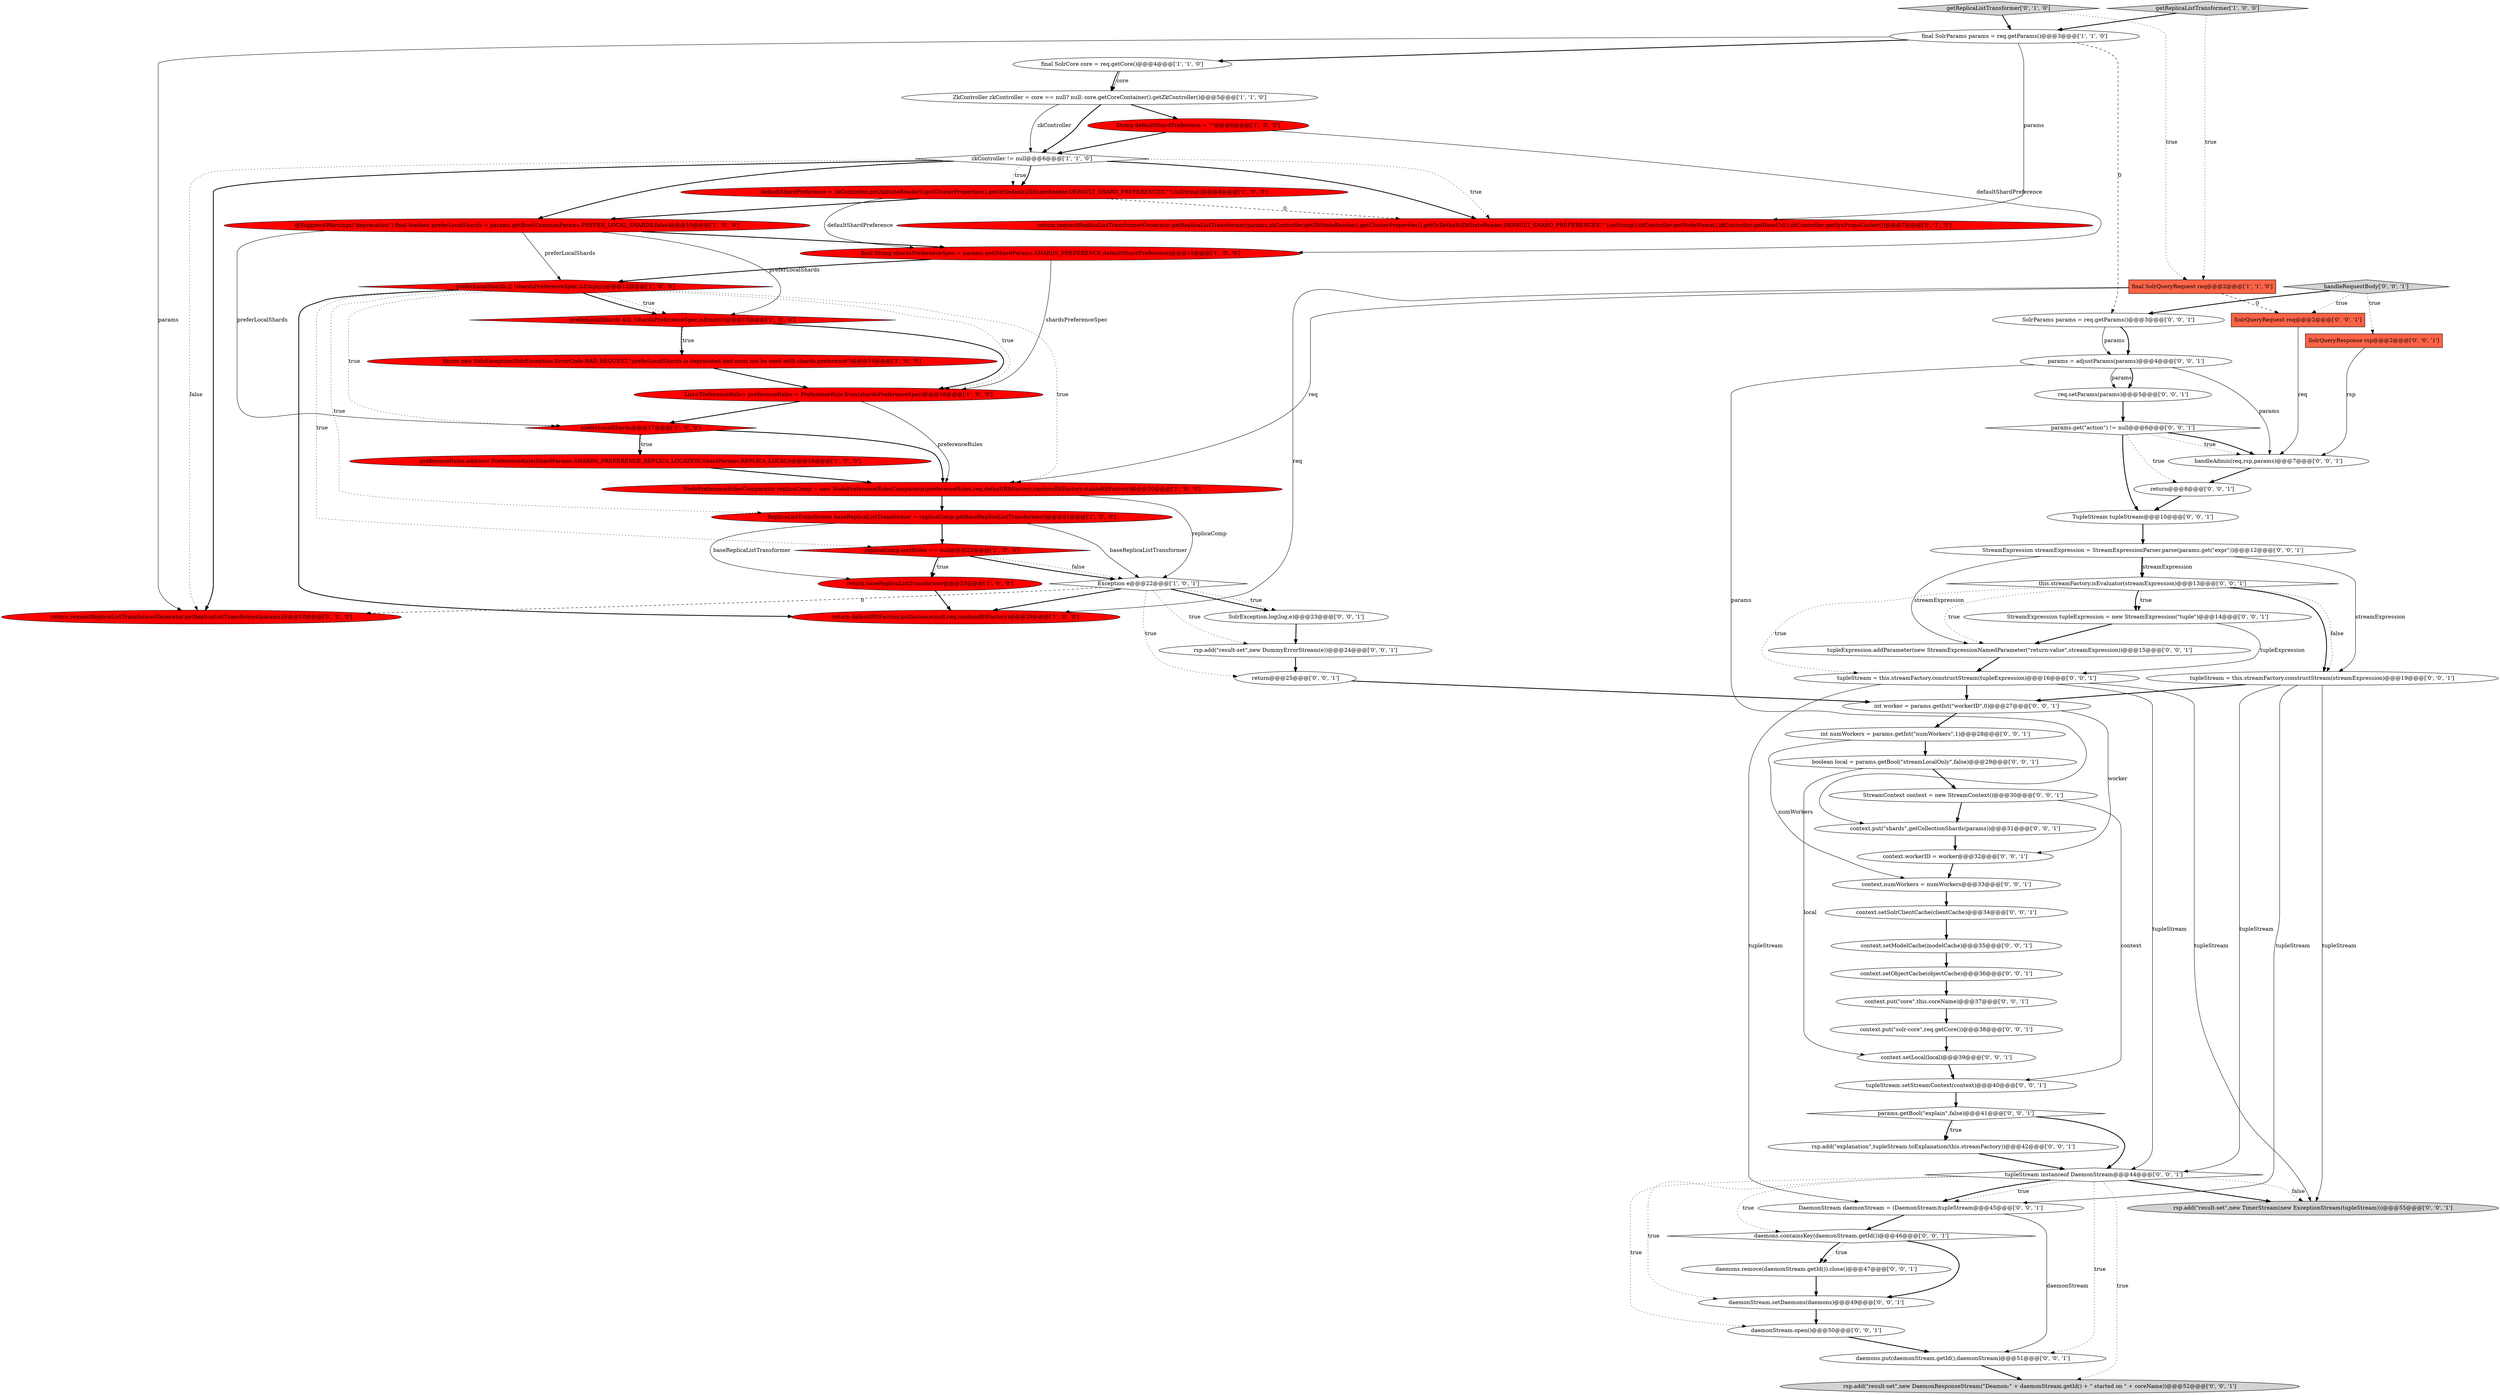 digraph {
17 [style = filled, label = "replicaComp.sortRules == null@@@22@@@['1', '0', '0']", fillcolor = red, shape = diamond image = "AAA1AAABBB1BBB"];
44 [style = filled, label = "params = adjustParams(params)@@@4@@@['0', '0', '1']", fillcolor = white, shape = ellipse image = "AAA0AAABBB3BBB"];
59 [style = filled, label = "boolean local = params.getBool(\"streamLocalOnly\",false)@@@29@@@['0', '0', '1']", fillcolor = white, shape = ellipse image = "AAA0AAABBB3BBB"];
4 [style = filled, label = "throw new SolrException(SolrException.ErrorCode.BAD_REQUEST,\"preferLocalShards is deprecated and must not be used with shards.preference\")@@@14@@@['1', '0', '0']", fillcolor = red, shape = ellipse image = "AAA1AAABBB1BBB"];
1 [style = filled, label = "Exception e@@@22@@@['1', '0', '1']", fillcolor = white, shape = diamond image = "AAA0AAABBB1BBB"];
13 [style = filled, label = "List<PreferenceRule> preferenceRules = PreferenceRule.from(shardsPreferenceSpec)@@@16@@@['1', '0', '0']", fillcolor = red, shape = ellipse image = "AAA1AAABBB1BBB"];
29 [style = filled, label = "SolrQueryResponse rsp@@@2@@@['0', '0', '1']", fillcolor = tomato, shape = box image = "AAA0AAABBB3BBB"];
31 [style = filled, label = "this.streamFactory.isEvaluator(streamExpression)@@@13@@@['0', '0', '1']", fillcolor = white, shape = diamond image = "AAA0AAABBB3BBB"];
50 [style = filled, label = "daemons.put(daemonStream.getId(),daemonStream)@@@51@@@['0', '0', '1']", fillcolor = white, shape = ellipse image = "AAA0AAABBB3BBB"];
26 [style = filled, label = "context.put(\"core\",this.coreName)@@@37@@@['0', '0', '1']", fillcolor = white, shape = ellipse image = "AAA0AAABBB3BBB"];
7 [style = filled, label = "final SolrQueryRequest req@@@2@@@['1', '1', '0']", fillcolor = tomato, shape = box image = "AAA0AAABBB1BBB"];
64 [style = filled, label = "params.get(\"action\") != null@@@6@@@['0', '0', '1']", fillcolor = white, shape = diamond image = "AAA0AAABBB3BBB"];
54 [style = filled, label = "rsp.add(\"result-set\",new DummyErrorStream(e))@@@24@@@['0', '0', '1']", fillcolor = white, shape = ellipse image = "AAA0AAABBB3BBB"];
9 [style = filled, label = "@SuppressWarnings(\"deprecation\") final boolean preferLocalShards = params.getBool(CommonParams.PREFER_LOCAL_SHARDS,false)@@@10@@@['1', '0', '0']", fillcolor = red, shape = ellipse image = "AAA1AAABBB1BBB"];
40 [style = filled, label = "return@@@25@@@['0', '0', '1']", fillcolor = white, shape = ellipse image = "AAA0AAABBB3BBB"];
61 [style = filled, label = "daemonStream.setDaemons(daemons)@@@49@@@['0', '0', '1']", fillcolor = white, shape = ellipse image = "AAA0AAABBB3BBB"];
12 [style = filled, label = "defaultShardPreference = zkController.getZkStateReader().getClusterProperties().getOrDefault(ZkStateReader.DEFAULT_SHARD_PREFERENCES,\"\").toString()@@@8@@@['1', '0', '0']", fillcolor = red, shape = ellipse image = "AAA1AAABBB1BBB"];
20 [style = filled, label = "final String shardsPreferenceSpec = params.get(ShardParams.SHARDS_PREFERENCE,defaultShardPreference)@@@11@@@['1', '0', '0']", fillcolor = red, shape = ellipse image = "AAA1AAABBB1BBB"];
33 [style = filled, label = "context.setModelCache(modelCache)@@@35@@@['0', '0', '1']", fillcolor = white, shape = ellipse image = "AAA0AAABBB3BBB"];
11 [style = filled, label = "preferLocalShards && !shardsPreferenceSpec.isEmpty()@@@13@@@['1', '0', '0']", fillcolor = red, shape = diamond image = "AAA1AAABBB1BBB"];
23 [style = filled, label = "getReplicaListTransformer['0', '1', '0']", fillcolor = lightgray, shape = diamond image = "AAA0AAABBB2BBB"];
38 [style = filled, label = "tupleStream = this.streamFactory.constructStream(streamExpression)@@@19@@@['0', '0', '1']", fillcolor = white, shape = ellipse image = "AAA0AAABBB3BBB"];
41 [style = filled, label = "context.numWorkers = numWorkers@@@33@@@['0', '0', '1']", fillcolor = white, shape = ellipse image = "AAA0AAABBB3BBB"];
62 [style = filled, label = "StreamContext context = new StreamContext()@@@30@@@['0', '0', '1']", fillcolor = white, shape = ellipse image = "AAA0AAABBB3BBB"];
67 [style = filled, label = "context.setLocal(local)@@@39@@@['0', '0', '1']", fillcolor = white, shape = ellipse image = "AAA0AAABBB3BBB"];
15 [style = filled, label = "return baseReplicaListTransformer@@@23@@@['1', '0', '0']", fillcolor = red, shape = ellipse image = "AAA1AAABBB1BBB"];
42 [style = filled, label = "daemons.remove(daemonStream.getId()).close()@@@47@@@['0', '0', '1']", fillcolor = white, shape = ellipse image = "AAA0AAABBB3BBB"];
43 [style = filled, label = "context.setSolrClientCache(clientCache)@@@34@@@['0', '0', '1']", fillcolor = white, shape = ellipse image = "AAA0AAABBB3BBB"];
25 [style = filled, label = "TupleStream tupleStream@@@10@@@['0', '0', '1']", fillcolor = white, shape = ellipse image = "AAA0AAABBB3BBB"];
49 [style = filled, label = "daemons.containsKey(daemonStream.getId())@@@46@@@['0', '0', '1']", fillcolor = white, shape = diamond image = "AAA0AAABBB3BBB"];
47 [style = filled, label = "handleAdmin(req,rsp,params)@@@7@@@['0', '0', '1']", fillcolor = white, shape = ellipse image = "AAA0AAABBB3BBB"];
52 [style = filled, label = "SolrParams params = req.getParams()@@@3@@@['0', '0', '1']", fillcolor = white, shape = ellipse image = "AAA0AAABBB3BBB"];
24 [style = filled, label = "return requestReplicaListTransformerGenerator.getReplicaListTransformer(params)@@@10@@@['0', '1', '0']", fillcolor = red, shape = ellipse image = "AAA1AAABBB2BBB"];
46 [style = filled, label = "daemonStream.open()@@@50@@@['0', '0', '1']", fillcolor = white, shape = ellipse image = "AAA0AAABBB3BBB"];
48 [style = filled, label = "context.put(\"solr-core\",req.getCore())@@@38@@@['0', '0', '1']", fillcolor = white, shape = ellipse image = "AAA0AAABBB3BBB"];
39 [style = filled, label = "params.getBool(\"explain\",false)@@@41@@@['0', '0', '1']", fillcolor = white, shape = diamond image = "AAA0AAABBB3BBB"];
30 [style = filled, label = "tupleStream instanceof DaemonStream@@@44@@@['0', '0', '1']", fillcolor = white, shape = diamond image = "AAA0AAABBB3BBB"];
27 [style = filled, label = "int numWorkers = params.getInt(\"numWorkers\",1)@@@28@@@['0', '0', '1']", fillcolor = white, shape = ellipse image = "AAA0AAABBB3BBB"];
55 [style = filled, label = "tupleExpression.addParameter(new StreamExpressionNamedParameter(\"return-value\",streamExpression))@@@15@@@['0', '0', '1']", fillcolor = white, shape = ellipse image = "AAA0AAABBB3BBB"];
65 [style = filled, label = "StreamExpression streamExpression = StreamExpressionParser.parse(params.get(\"expr\"))@@@12@@@['0', '0', '1']", fillcolor = white, shape = ellipse image = "AAA0AAABBB3BBB"];
63 [style = filled, label = "DaemonStream daemonStream = (DaemonStream)tupleStream@@@45@@@['0', '0', '1']", fillcolor = white, shape = ellipse image = "AAA0AAABBB3BBB"];
66 [style = filled, label = "context.setObjectCache(objectCache)@@@36@@@['0', '0', '1']", fillcolor = white, shape = ellipse image = "AAA0AAABBB3BBB"];
22 [style = filled, label = "return requestReplicaListTransformerGenerator.getReplicaListTransformer(params,zkController.getZkStateReader().getClusterProperties().getOrDefault(ZkStateReader.DEFAULT_SHARD_PREFERENCES,\"\").toString(),zkController.getNodeName(),zkController.getBaseUrl(),zkController.getSysPropsCacher())@@@7@@@['0', '1', '0']", fillcolor = red, shape = ellipse image = "AAA1AAABBB2BBB"];
10 [style = filled, label = "NodePreferenceRulesComparator replicaComp = new NodePreferenceRulesComparator(preferenceRules,req,defaultRltFactory,randomRltFactory,stableRltFactory)@@@20@@@['1', '0', '0']", fillcolor = red, shape = ellipse image = "AAA1AAABBB1BBB"];
36 [style = filled, label = "return@@@8@@@['0', '0', '1']", fillcolor = white, shape = ellipse image = "AAA0AAABBB3BBB"];
32 [style = filled, label = "tupleStream = this.streamFactory.constructStream(tupleExpression)@@@16@@@['0', '0', '1']", fillcolor = white, shape = ellipse image = "AAA0AAABBB3BBB"];
58 [style = filled, label = "SolrQueryRequest req@@@2@@@['0', '0', '1']", fillcolor = tomato, shape = box image = "AAA0AAABBB3BBB"];
56 [style = filled, label = "rsp.add(\"explanation\",tupleStream.toExplanation(this.streamFactory))@@@42@@@['0', '0', '1']", fillcolor = white, shape = ellipse image = "AAA0AAABBB3BBB"];
0 [style = filled, label = "String defaultShardPreference = \"\"@@@6@@@['1', '0', '0']", fillcolor = red, shape = ellipse image = "AAA1AAABBB1BBB"];
3 [style = filled, label = "preferenceRules.add(new PreferenceRule(ShardParams.SHARDS_PREFERENCE_REPLICA_LOCATION,ShardParams.REPLICA_LOCAL))@@@18@@@['1', '0', '0']", fillcolor = red, shape = ellipse image = "AAA1AAABBB1BBB"];
28 [style = filled, label = "req.setParams(params)@@@5@@@['0', '0', '1']", fillcolor = white, shape = ellipse image = "AAA0AAABBB3BBB"];
8 [style = filled, label = "zkController != null@@@6@@@['1', '1', '0']", fillcolor = white, shape = diamond image = "AAA0AAABBB1BBB"];
60 [style = filled, label = "context.workerID = worker@@@32@@@['0', '0', '1']", fillcolor = white, shape = ellipse image = "AAA0AAABBB3BBB"];
6 [style = filled, label = "preferLocalShards@@@17@@@['1', '0', '0']", fillcolor = red, shape = diamond image = "AAA1AAABBB1BBB"];
57 [style = filled, label = "context.put(\"shards\",getCollectionShards(params))@@@31@@@['0', '0', '1']", fillcolor = white, shape = ellipse image = "AAA0AAABBB3BBB"];
53 [style = filled, label = "handleRequestBody['0', '0', '1']", fillcolor = lightgray, shape = diamond image = "AAA0AAABBB3BBB"];
16 [style = filled, label = "ReplicaListTransformer baseReplicaListTransformer = replicaComp.getBaseReplicaListTransformer()@@@21@@@['1', '0', '0']", fillcolor = red, shape = ellipse image = "AAA1AAABBB1BBB"];
34 [style = filled, label = "tupleStream.setStreamContext(context)@@@40@@@['0', '0', '1']", fillcolor = white, shape = ellipse image = "AAA0AAABBB3BBB"];
21 [style = filled, label = "preferLocalShards || !shardsPreferenceSpec.isEmpty()@@@12@@@['1', '0', '0']", fillcolor = red, shape = diamond image = "AAA1AAABBB1BBB"];
35 [style = filled, label = "int worker = params.getInt(\"workerID\",0)@@@27@@@['0', '0', '1']", fillcolor = white, shape = ellipse image = "AAA0AAABBB3BBB"];
51 [style = filled, label = "SolrException.log(log,e)@@@23@@@['0', '0', '1']", fillcolor = white, shape = ellipse image = "AAA0AAABBB3BBB"];
37 [style = filled, label = "StreamExpression tupleExpression = new StreamExpression(\"tuple\")@@@14@@@['0', '0', '1']", fillcolor = white, shape = ellipse image = "AAA0AAABBB3BBB"];
19 [style = filled, label = "ZkController zkController = core == null? null: core.getCoreContainer().getZkController()@@@5@@@['1', '1', '0']", fillcolor = white, shape = ellipse image = "AAA0AAABBB1BBB"];
18 [style = filled, label = "return defaultRltFactory.getInstance(null,req,randomRltFactory)@@@29@@@['1', '0', '0']", fillcolor = red, shape = ellipse image = "AAA1AAABBB1BBB"];
5 [style = filled, label = "final SolrParams params = req.getParams()@@@3@@@['1', '1', '0']", fillcolor = white, shape = ellipse image = "AAA0AAABBB1BBB"];
2 [style = filled, label = "getReplicaListTransformer['1', '0', '0']", fillcolor = lightgray, shape = diamond image = "AAA0AAABBB1BBB"];
68 [style = filled, label = "rsp.add(\"result-set\",new DaemonResponseStream(\"Deamon:\" + daemonStream.getId() + \" started on \" + coreName))@@@52@@@['0', '0', '1']", fillcolor = lightgray, shape = ellipse image = "AAA0AAABBB3BBB"];
14 [style = filled, label = "final SolrCore core = req.getCore()@@@4@@@['1', '1', '0']", fillcolor = white, shape = ellipse image = "AAA0AAABBB1BBB"];
45 [style = filled, label = "rsp.add(\"result-set\",new TimerStream(new ExceptionStream(tupleStream)))@@@55@@@['0', '0', '1']", fillcolor = lightgray, shape = ellipse image = "AAA0AAABBB3BBB"];
32->35 [style = bold, label=""];
6->3 [style = bold, label=""];
31->37 [style = bold, label=""];
52->44 [style = bold, label=""];
5->24 [style = solid, label="params"];
56->30 [style = bold, label=""];
44->47 [style = solid, label="params"];
21->11 [style = dotted, label="true"];
66->26 [style = bold, label=""];
32->45 [style = solid, label="tupleStream"];
53->58 [style = dotted, label="true"];
59->62 [style = bold, label=""];
10->1 [style = solid, label="replicaComp"];
61->46 [style = bold, label=""];
52->44 [style = solid, label="params"];
12->9 [style = bold, label=""];
37->55 [style = bold, label=""];
21->18 [style = bold, label=""];
17->15 [style = dotted, label="true"];
31->55 [style = dotted, label="true"];
1->54 [style = dotted, label="true"];
11->13 [style = bold, label=""];
30->46 [style = dotted, label="true"];
0->8 [style = bold, label=""];
8->22 [style = dotted, label="true"];
50->68 [style = bold, label=""];
30->63 [style = dotted, label="true"];
37->32 [style = solid, label="tupleExpression"];
46->50 [style = bold, label=""];
13->10 [style = solid, label="preferenceRules"];
6->3 [style = dotted, label="true"];
30->49 [style = dotted, label="true"];
5->22 [style = solid, label="params"];
16->15 [style = solid, label="baseReplicaListTransformer"];
32->30 [style = solid, label="tupleStream"];
51->54 [style = bold, label=""];
19->8 [style = solid, label="zkController"];
53->52 [style = bold, label=""];
0->20 [style = solid, label="defaultShardPreference"];
7->58 [style = dashed, label="0"];
8->24 [style = dotted, label="false"];
57->60 [style = bold, label=""];
30->50 [style = dotted, label="true"];
21->17 [style = dotted, label="true"];
35->60 [style = solid, label="worker"];
16->17 [style = bold, label=""];
60->41 [style = bold, label=""];
65->55 [style = solid, label="streamExpression"];
8->22 [style = bold, label=""];
1->40 [style = dotted, label="true"];
3->10 [style = bold, label=""];
36->25 [style = bold, label=""];
8->12 [style = dotted, label="true"];
64->25 [style = bold, label=""];
27->59 [style = bold, label=""];
21->11 [style = bold, label=""];
1->24 [style = dashed, label="0"];
1->51 [style = bold, label=""];
14->19 [style = solid, label="core"];
7->18 [style = solid, label="req"];
27->41 [style = solid, label="numWorkers"];
17->15 [style = bold, label=""];
58->47 [style = solid, label="req"];
43->33 [style = bold, label=""];
64->36 [style = dotted, label="true"];
21->13 [style = dotted, label="true"];
1->51 [style = dotted, label="true"];
5->52 [style = dashed, label="0"];
21->16 [style = dotted, label="true"];
55->32 [style = bold, label=""];
38->35 [style = bold, label=""];
25->65 [style = bold, label=""];
26->48 [style = bold, label=""];
41->43 [style = bold, label=""];
47->36 [style = bold, label=""];
42->61 [style = bold, label=""];
21->6 [style = dotted, label="true"];
62->34 [style = solid, label="context"];
8->24 [style = bold, label=""];
54->40 [style = bold, label=""];
40->35 [style = bold, label=""];
23->5 [style = bold, label=""];
9->11 [style = solid, label="preferLocalShards"];
17->1 [style = bold, label=""];
65->31 [style = bold, label=""];
11->4 [style = bold, label=""];
4->13 [style = bold, label=""];
53->29 [style = dotted, label="true"];
30->68 [style = dotted, label="true"];
16->1 [style = solid, label="baseReplicaListTransformer"];
14->19 [style = bold, label=""];
9->20 [style = bold, label=""];
31->38 [style = bold, label=""];
21->10 [style = dotted, label="true"];
11->4 [style = dotted, label="true"];
23->7 [style = dotted, label="true"];
49->61 [style = bold, label=""];
44->28 [style = solid, label="params"];
49->42 [style = dotted, label="true"];
19->0 [style = bold, label=""];
30->63 [style = bold, label=""];
38->45 [style = solid, label="tupleStream"];
28->64 [style = bold, label=""];
65->38 [style = solid, label="streamExpression"];
10->16 [style = bold, label=""];
7->10 [style = solid, label="req"];
6->10 [style = bold, label=""];
34->39 [style = bold, label=""];
30->45 [style = dotted, label="false"];
12->22 [style = dashed, label="0"];
13->6 [style = bold, label=""];
30->61 [style = dotted, label="true"];
64->47 [style = dotted, label="true"];
8->12 [style = bold, label=""];
2->5 [style = bold, label=""];
49->42 [style = bold, label=""];
35->27 [style = bold, label=""];
33->66 [style = bold, label=""];
9->6 [style = solid, label="preferLocalShards"];
38->30 [style = solid, label="tupleStream"];
31->37 [style = dotted, label="true"];
44->57 [style = solid, label="params"];
63->49 [style = bold, label=""];
59->67 [style = solid, label="local"];
65->31 [style = solid, label="streamExpression"];
1->18 [style = bold, label=""];
63->50 [style = solid, label="daemonStream"];
12->20 [style = solid, label="defaultShardPreference"];
5->14 [style = bold, label=""];
62->57 [style = bold, label=""];
15->18 [style = bold, label=""];
31->38 [style = dotted, label="false"];
19->8 [style = bold, label=""];
31->32 [style = dotted, label="true"];
20->21 [style = bold, label=""];
39->30 [style = bold, label=""];
9->21 [style = solid, label="preferLocalShards"];
32->63 [style = solid, label="tupleStream"];
38->63 [style = solid, label="tupleStream"];
64->47 [style = bold, label=""];
44->28 [style = bold, label=""];
2->7 [style = dotted, label="true"];
48->67 [style = bold, label=""];
39->56 [style = bold, label=""];
17->1 [style = dotted, label="false"];
8->9 [style = bold, label=""];
39->56 [style = dotted, label="true"];
29->47 [style = solid, label="rsp"];
67->34 [style = bold, label=""];
30->45 [style = bold, label=""];
20->13 [style = solid, label="shardsPreferenceSpec"];
}
